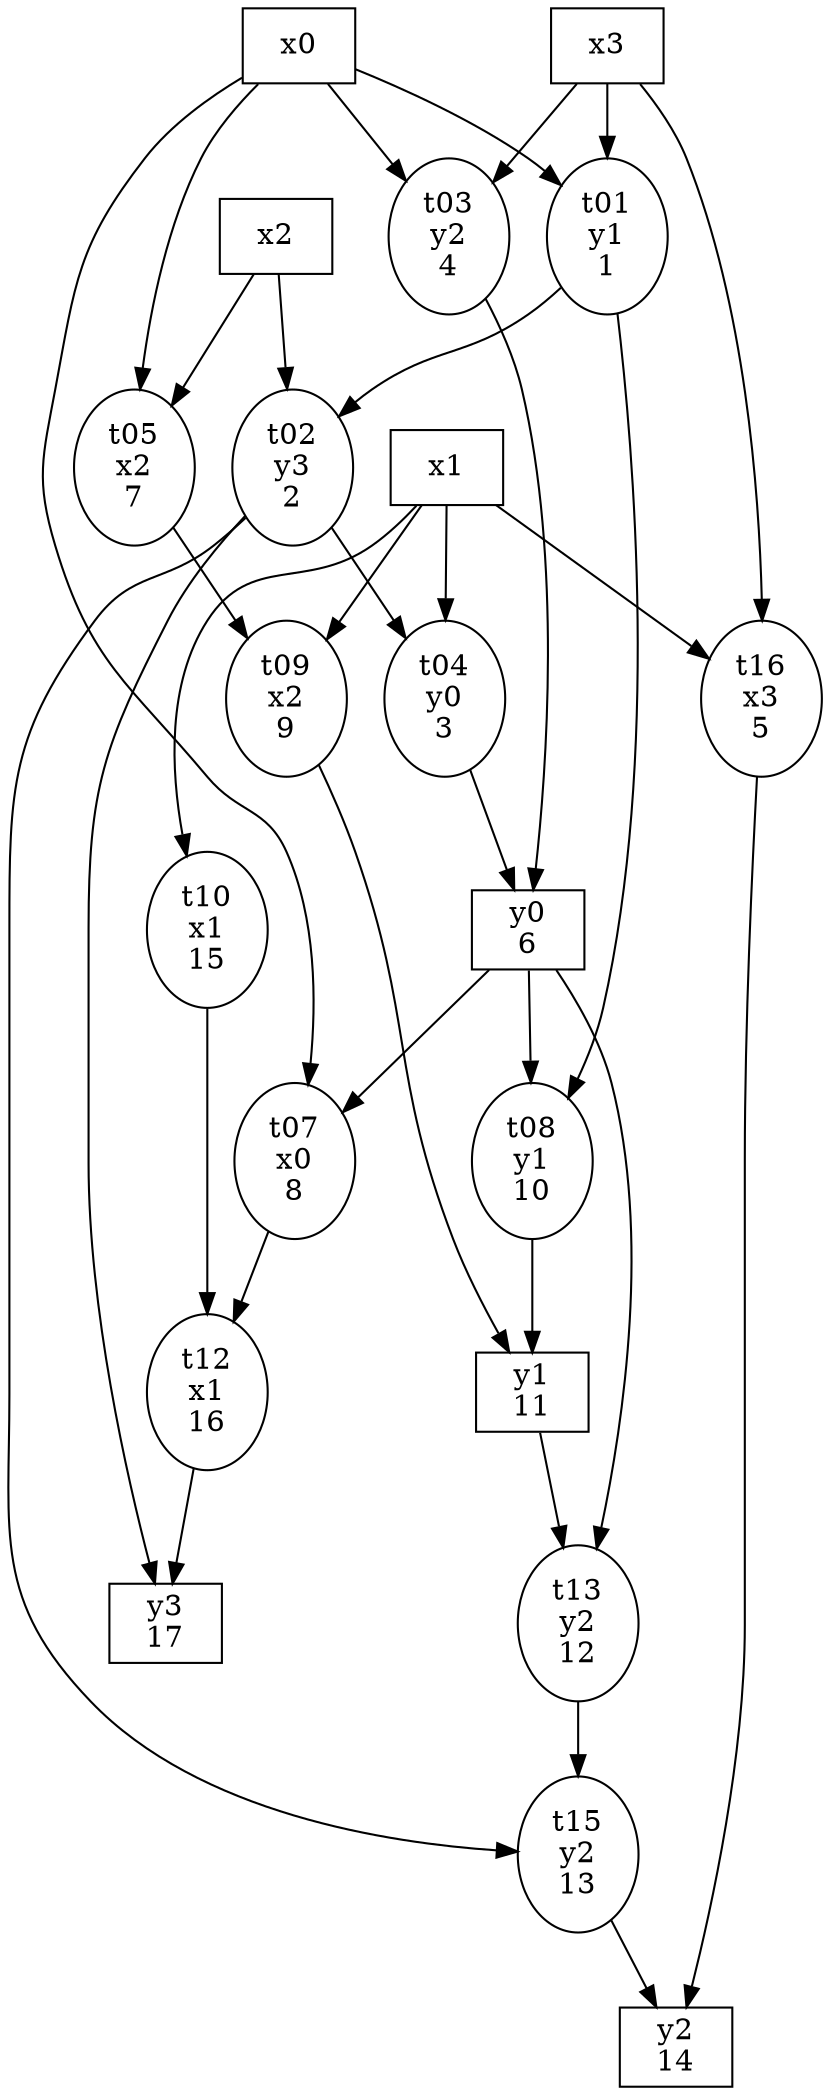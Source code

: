 strict digraph sbox5i {
  x0 [shape=box, label="\N"];
  x1 [shape=box, label="\N"];
  x2 [shape=box, label="\N"];
  x3 [shape=box, label="\N"];

  t01 [label="\N\ny1\n1"];
  t02 [label="\N\ny3\n2"];
  t04 [label="\N\ny0\n3"];
  t03 [label="\N\ny2\n4"];
  t16 [label="\N\nx3\n5"];
  y0  [label="\N\n6", shape=box];
  t05 [label="\N\nx2\n7"];
  t07 [label="\N\nx0\n8"];
  t09 [label="\N\nx2\n9"];
  t08 [label="\N\ny1\n10"];
  y1  [label="\N\n11", shape=box];
  t13 [label="\N\ny2\n12"];
  t15 [label="\N\ny2\n13"];
  y2  [label="\N\n14", shape=box];
  t10 [label="\N\nx1\n15"];
  t12 [label="\N\nx1\n16"];
  y3  [label="\N\n17", shape=box];

  x0->t01; x3->t01;// t01 = x0  & x3;
  x2->t02; t01->t02;// t02 = x2  ^ t01;
  x0->t03; x3->t03;// t03 = x0  ^ x3;
  x1->t04; t02->t04;// t04 = x1  & t02;
  x0->t05; x2->t05;// t05 = x0  & x2;
  t03->y0; t04->y0;// y0  = t03 ^ t04;
  x0->t07; y0->t07;// t07 = x0  & y0;
  t01->t08; y0->t08;// t08 = t01 ^ y0;
  x1->t09; t05->t09;// t09 = x1  | t05;
  x1 -> t10// t10 =     ~ x1;
  t08->y1; t09->y1;// y1  = t08 ^ t09;
  t10->t12; t07->t12;// t12 = t10 | t07;
  y0->t13; y1->t13;// t13 = y0  | y1;
  t02->y3; t12->y3;// y3  = t02 ^ t12;
  t02->t15; t13->t15;// t15 = t02 ^ t13;
  x1->t16; x3->t16;// t16 = x1  ^ x3;
  t16->y2; t15->y2;// y2  = t16 ^ t15;
}
